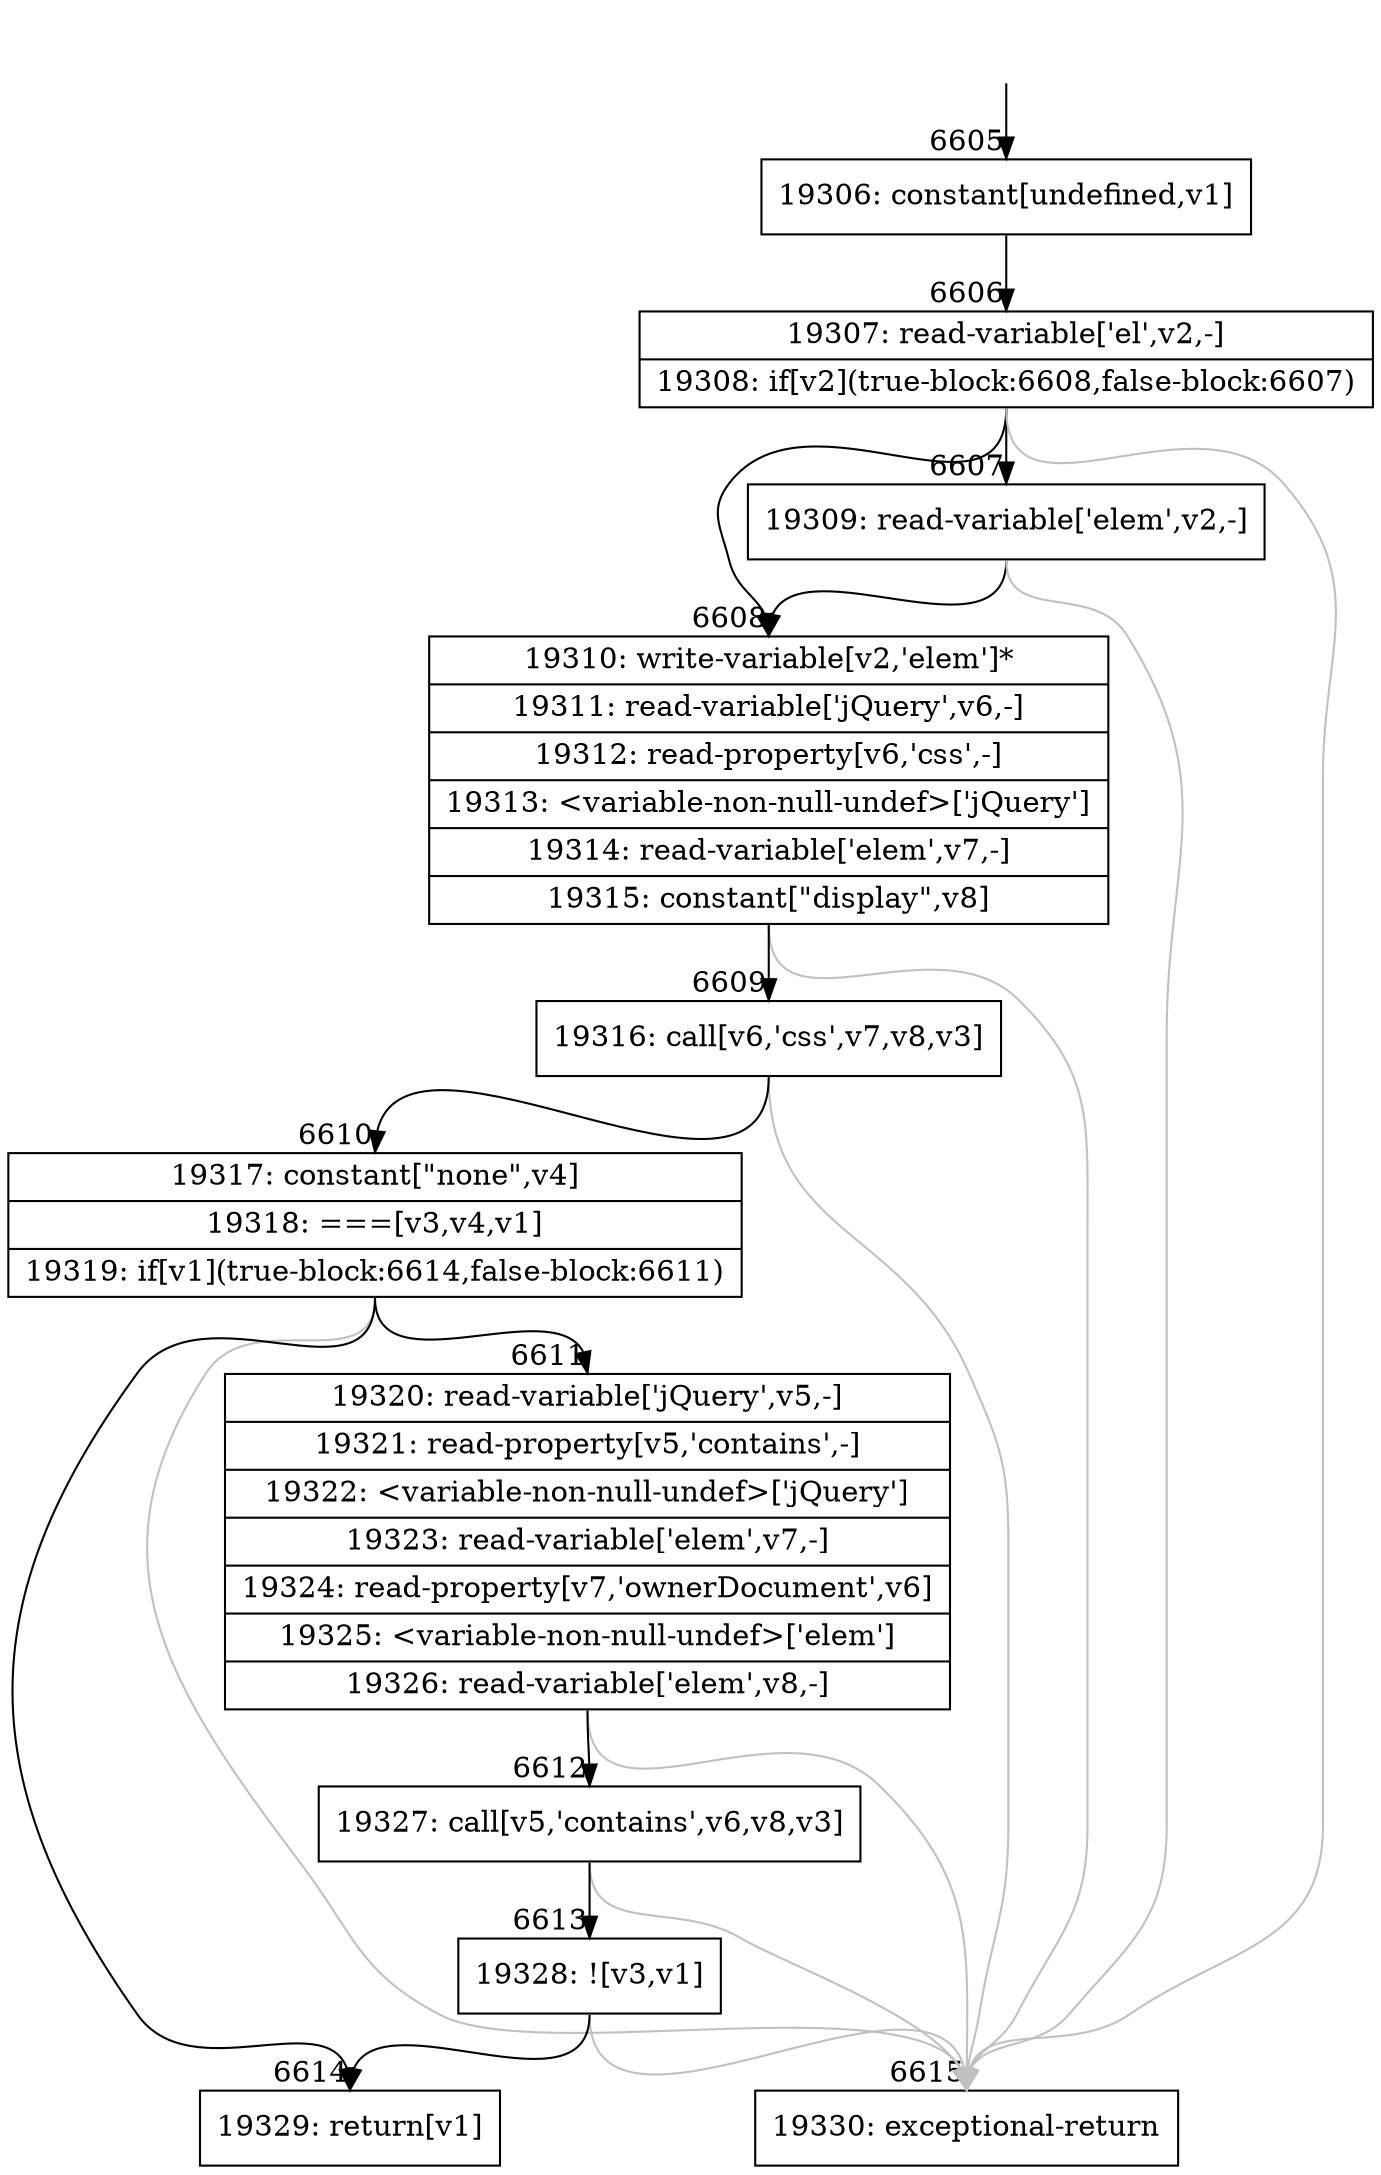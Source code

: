 digraph {
rankdir="TD"
BB_entry418[shape=none,label=""];
BB_entry418 -> BB6605 [tailport=s, headport=n, headlabel="    6605"]
BB6605 [shape=record label="{19306: constant[undefined,v1]}" ] 
BB6605 -> BB6606 [tailport=s, headport=n, headlabel="      6606"]
BB6606 [shape=record label="{19307: read-variable['el',v2,-]|19308: if[v2](true-block:6608,false-block:6607)}" ] 
BB6606 -> BB6608 [tailport=s, headport=n, headlabel="      6608"]
BB6606 -> BB6607 [tailport=s, headport=n, headlabel="      6607"]
BB6606 -> BB6615 [tailport=s, headport=n, color=gray, headlabel="      6615"]
BB6607 [shape=record label="{19309: read-variable['elem',v2,-]}" ] 
BB6607 -> BB6608 [tailport=s, headport=n]
BB6607 -> BB6615 [tailport=s, headport=n, color=gray]
BB6608 [shape=record label="{19310: write-variable[v2,'elem']*|19311: read-variable['jQuery',v6,-]|19312: read-property[v6,'css',-]|19313: \<variable-non-null-undef\>['jQuery']|19314: read-variable['elem',v7,-]|19315: constant[\"display\",v8]}" ] 
BB6608 -> BB6609 [tailport=s, headport=n, headlabel="      6609"]
BB6608 -> BB6615 [tailport=s, headport=n, color=gray]
BB6609 [shape=record label="{19316: call[v6,'css',v7,v8,v3]}" ] 
BB6609 -> BB6610 [tailport=s, headport=n, headlabel="      6610"]
BB6609 -> BB6615 [tailport=s, headport=n, color=gray]
BB6610 [shape=record label="{19317: constant[\"none\",v4]|19318: ===[v3,v4,v1]|19319: if[v1](true-block:6614,false-block:6611)}" ] 
BB6610 -> BB6614 [tailport=s, headport=n, headlabel="      6614"]
BB6610 -> BB6611 [tailport=s, headport=n, headlabel="      6611"]
BB6610 -> BB6615 [tailport=s, headport=n, color=gray]
BB6611 [shape=record label="{19320: read-variable['jQuery',v5,-]|19321: read-property[v5,'contains',-]|19322: \<variable-non-null-undef\>['jQuery']|19323: read-variable['elem',v7,-]|19324: read-property[v7,'ownerDocument',v6]|19325: \<variable-non-null-undef\>['elem']|19326: read-variable['elem',v8,-]}" ] 
BB6611 -> BB6612 [tailport=s, headport=n, headlabel="      6612"]
BB6611 -> BB6615 [tailport=s, headport=n, color=gray]
BB6612 [shape=record label="{19327: call[v5,'contains',v6,v8,v3]}" ] 
BB6612 -> BB6613 [tailport=s, headport=n, headlabel="      6613"]
BB6612 -> BB6615 [tailport=s, headport=n, color=gray]
BB6613 [shape=record label="{19328: ![v3,v1]}" ] 
BB6613 -> BB6614 [tailport=s, headport=n]
BB6613 -> BB6615 [tailport=s, headport=n, color=gray]
BB6614 [shape=record label="{19329: return[v1]}" ] 
BB6615 [shape=record label="{19330: exceptional-return}" ] 
}
